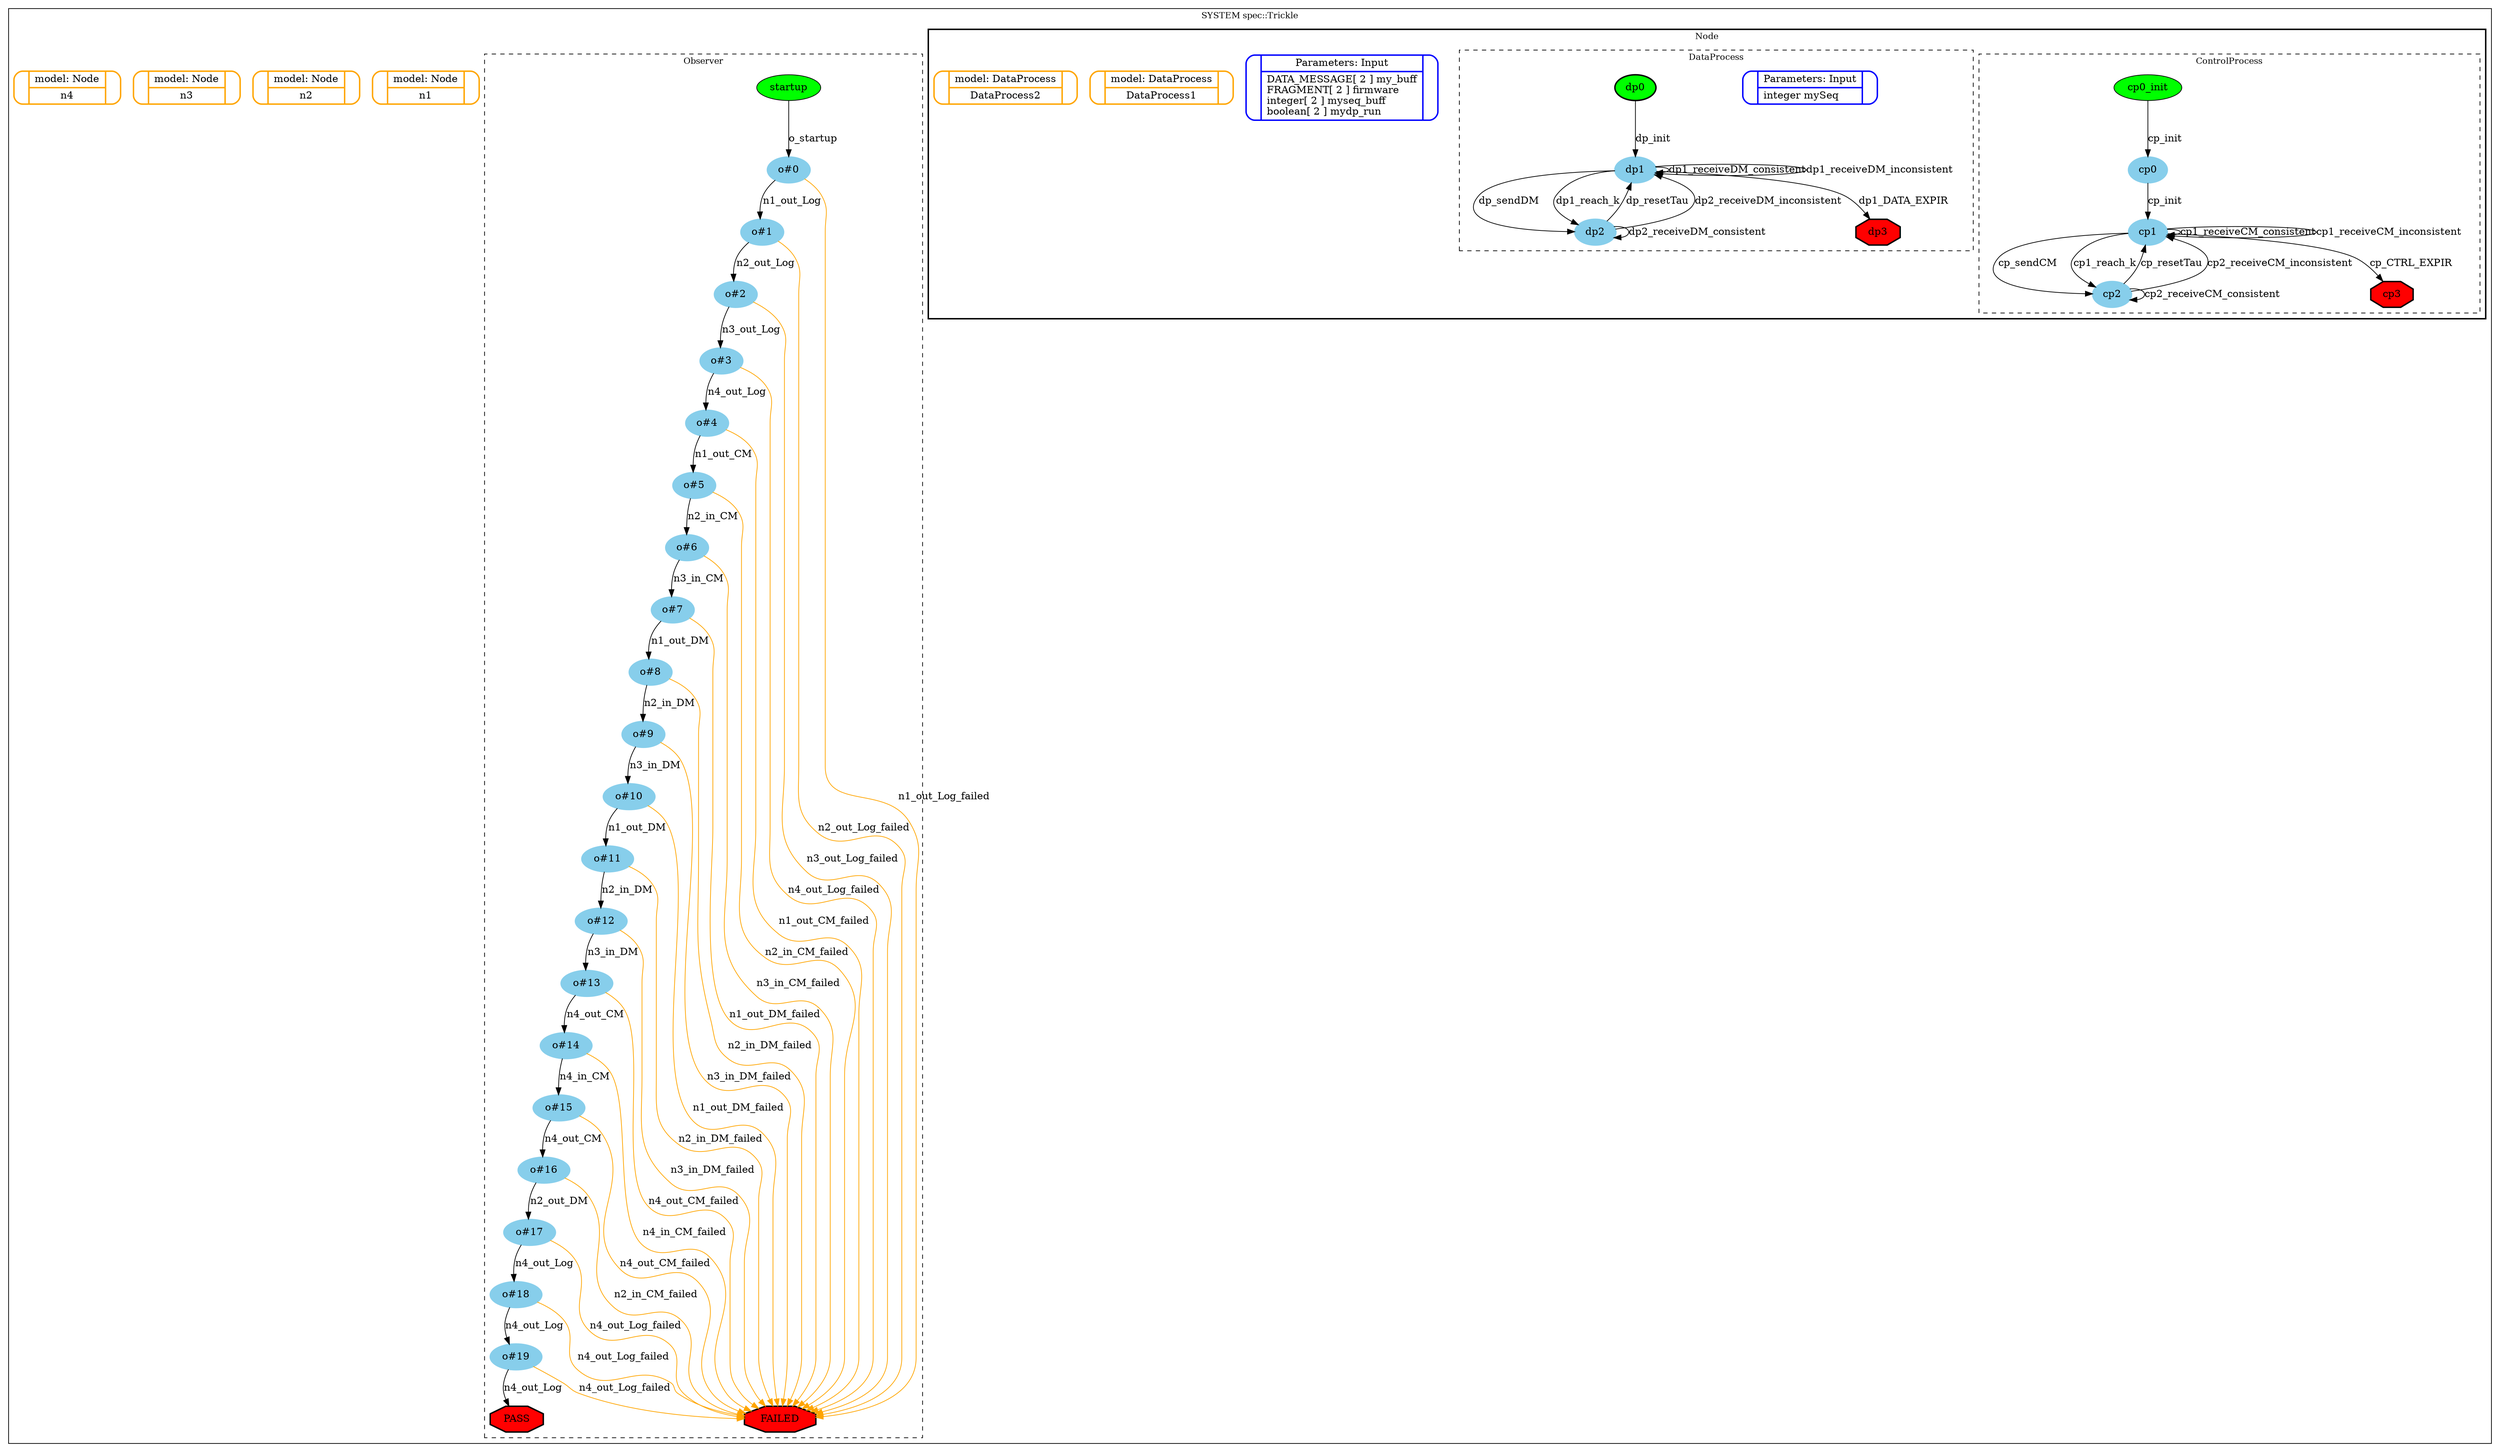 digraph "Trickle" {
compound = true;
fontsize = 12
	subgraph "cluster_spec::Trickle" {
		label = "SYSTEM spec::Trickle"

		subgraph "cluster_spec::Trickle.Node" {
			label = "Node"
			style=bold;

			"spec::Trickle.Node"
			[
				label = "Node"
				shape=point, style=invisible, color=white
			];

			"spec::Trickle.Node#parameters"
			[
				label = "|{Parameters: Input|DATA_MESSAGE[ 2 ] my_buff\l
FRAGMENT[ 2 ] firmware\l
integer[ 2 ] myseq_buff\l
boolean[ 2 ] mydp_run\l
}|"
				shape=Mrecord, style=bold, color=blue
			];

			subgraph "cluster_spec::Trickle.Node.ControlProcess" {
				label = "ControlProcess"
				style=dashed;

				"spec::Trickle.Node.ControlProcess"
				[
					label = "ControlProcess"
					shape=point, style=invisible, color=white
				];

				"spec::Trickle.Node.ControlProcess.cp0_init"
				[
					label = "cp0_init"
					shape=oval, style="filled", fillcolor=green
				];

				"spec::Trickle.Node.ControlProcess.cp0_init" -> "spec::Trickle.Node.ControlProcess.cp0" [ label = "cp_init" ];

				"spec::Trickle.Node.ControlProcess.cp0"
				[
					label = "cp0"
					shape=ellipse, style="bold,filled", color=skyblue
				];

				"spec::Trickle.Node.ControlProcess.cp0" -> "spec::Trickle.Node.ControlProcess.cp1" [ label = "cp_init" ];

				"spec::Trickle.Node.ControlProcess.cp1"
				[
					label = "cp1"
					shape=ellipse, style="bold,filled", color=skyblue
				];

				"spec::Trickle.Node.ControlProcess.cp1" -> "spec::Trickle.Node.ControlProcess.cp2" [ label = "cp_sendCM" ];

				"spec::Trickle.Node.ControlProcess.cp1" -> "spec::Trickle.Node.ControlProcess.cp1" [ label = "cp1_receiveCM_consistent" ];

				"spec::Trickle.Node.ControlProcess.cp1" -> "spec::Trickle.Node.ControlProcess.cp1" [ label = "cp1_receiveCM_inconsistent" ];

				"spec::Trickle.Node.ControlProcess.cp1" -> "spec::Trickle.Node.ControlProcess.cp3" [ label = "cp_CTRL_EXPIR" ];

				"spec::Trickle.Node.ControlProcess.cp1" -> "spec::Trickle.Node.ControlProcess.cp2" [ label = "cp1_reach_k" ];

				"spec::Trickle.Node.ControlProcess.cp2"
				[
					label = "cp2"
					shape=ellipse, style="bold,filled", color=skyblue
				];

				"spec::Trickle.Node.ControlProcess.cp2" -> "spec::Trickle.Node.ControlProcess.cp1" [ label = "cp_resetTau" ];

				"spec::Trickle.Node.ControlProcess.cp2" -> "spec::Trickle.Node.ControlProcess.cp2" [ label = "cp2_receiveCM_consistent" ];

				"spec::Trickle.Node.ControlProcess.cp2" -> "spec::Trickle.Node.ControlProcess.cp1" [ label = "cp2_receiveCM_inconsistent" ];

				"spec::Trickle.Node.ControlProcess.cp3"
				[
					label = "cp3"
					shape=octagon, style="bold,filled", fillcolor=red
				];
			}

			subgraph "cluster_spec::Trickle.Node.DataProcess" {
				label = "DataProcess"
				style=dashed;

				"spec::Trickle.Node.DataProcess"
				[
					label = "DataProcess"
					shape=point, style=invisible, color=white
				];

				"spec::Trickle.Node.DataProcess#parameters"
				[
					label = "|{Parameters: Input|integer mySeq\l
}|"
					shape=Mrecord, style=bold, color=blue
				];

				"spec::Trickle.Node.DataProcess.dp0"
				[
					label = "dp0"
					shape=ellipse, style="bold,filled", fillcolor=green
				];

				"spec::Trickle.Node.DataProcess.dp0" -> "spec::Trickle.Node.DataProcess.dp1" [ label = "dp_init" ];

				"spec::Trickle.Node.DataProcess.dp1"
				[
					label = "dp1"
					shape=ellipse, style="bold,filled", color=skyblue
				];

				"spec::Trickle.Node.DataProcess.dp1" -> "spec::Trickle.Node.DataProcess.dp2" [ label = "dp_sendDM" ];

				"spec::Trickle.Node.DataProcess.dp1" -> "spec::Trickle.Node.DataProcess.dp1" [ label = "dp1_receiveDM_consistent" ];

				"spec::Trickle.Node.DataProcess.dp1" -> "spec::Trickle.Node.DataProcess.dp1" [ label = "dp1_receiveDM_inconsistent" ];

				"spec::Trickle.Node.DataProcess.dp1" -> "spec::Trickle.Node.DataProcess.dp3" [ label = "dp1_DATA_EXPIR" ];

				"spec::Trickle.Node.DataProcess.dp1" -> "spec::Trickle.Node.DataProcess.dp2" [ label = "dp1_reach_k" ];

				"spec::Trickle.Node.DataProcess.dp2"
				[
					label = "dp2"
					shape=ellipse, style="bold,filled", color=skyblue
				];

				"spec::Trickle.Node.DataProcess.dp2" -> "spec::Trickle.Node.DataProcess.dp1" [ label = "dp_resetTau" ];

				"spec::Trickle.Node.DataProcess.dp2" -> "spec::Trickle.Node.DataProcess.dp2" [ label = "dp2_receiveDM_consistent" ];

				"spec::Trickle.Node.DataProcess.dp2" -> "spec::Trickle.Node.DataProcess.dp1" [ label = "dp2_receiveDM_inconsistent" ];

				"spec::Trickle.Node.DataProcess.dp3"
				[
					label = "dp3"
					shape=octagon, style="bold,filled", fillcolor=red
				];
			}

			"spec::Trickle.Node.DataProcess1"
			[
				label = "|{model: DataProcess|DataProcess1}|"
				shape=Mrecord, style=bold, color=orange
			];

			"spec::Trickle.Node.DataProcess2"
			[
				label = "|{model: DataProcess|DataProcess2}|"
				shape=Mrecord, style=bold, color=orange
			];
		}

		subgraph "cluster_spec::Trickle.Observer" {
			label = "Observer"
			style=dashed;

			"spec::Trickle.Observer"
			[
				label = "Observer"
				shape=point, style=invisible, color=white
			];

			"spec::Trickle.Observer.startup"
			[
				label = "startup"
				shape=oval, style="filled", fillcolor=green
			];

			"spec::Trickle.Observer.startup" -> "spec::Trickle.Observer.o#0" [ label = "o_startup" ];

			"spec::Trickle.Observer.o#0"
			[
				label = "o#0"
				shape=ellipse, style="bold,filled", color=skyblue
			];

			"spec::Trickle.Observer.o#0" -> "spec::Trickle.Observer.o#1" [ label = "n1_out_Log" ];

			"spec::Trickle.Observer.o#0" -> "spec::Trickle.Observer.FAILED" [ label = "n1_out_Log_failed", color=orange ];

			"spec::Trickle.Observer.o#1"
			[
				label = "o#1"
				shape=ellipse, style="bold,filled", color=skyblue
			];

			"spec::Trickle.Observer.o#1" -> "spec::Trickle.Observer.o#2" [ label = "n2_out_Log" ];

			"spec::Trickle.Observer.o#1" -> "spec::Trickle.Observer.FAILED" [ label = "n2_out_Log_failed", color=orange ];

			"spec::Trickle.Observer.o#2"
			[
				label = "o#2"
				shape=ellipse, style="bold,filled", color=skyblue
			];

			"spec::Trickle.Observer.o#2" -> "spec::Trickle.Observer.o#3" [ label = "n3_out_Log" ];

			"spec::Trickle.Observer.o#2" -> "spec::Trickle.Observer.FAILED" [ label = "n3_out_Log_failed", color=orange ];

			"spec::Trickle.Observer.o#3"
			[
				label = "o#3"
				shape=ellipse, style="bold,filled", color=skyblue
			];

			"spec::Trickle.Observer.o#3" -> "spec::Trickle.Observer.o#4" [ label = "n4_out_Log" ];

			"spec::Trickle.Observer.o#3" -> "spec::Trickle.Observer.FAILED" [ label = "n4_out_Log_failed", color=orange ];

			"spec::Trickle.Observer.o#4"
			[
				label = "o#4"
				shape=ellipse, style="bold,filled", color=skyblue
			];

			"spec::Trickle.Observer.o#4" -> "spec::Trickle.Observer.o#5" [ label = "n1_out_CM" ];

			"spec::Trickle.Observer.o#4" -> "spec::Trickle.Observer.FAILED" [ label = "n1_out_CM_failed", color=orange ];

			"spec::Trickle.Observer.o#5"
			[
				label = "o#5"
				shape=ellipse, style="bold,filled", color=skyblue
			];

			"spec::Trickle.Observer.o#5" -> "spec::Trickle.Observer.o#6" [ label = "n2_in_CM" ];

			"spec::Trickle.Observer.o#5" -> "spec::Trickle.Observer.FAILED" [ label = "n2_in_CM_failed", color=orange ];

			"spec::Trickle.Observer.o#6"
			[
				label = "o#6"
				shape=ellipse, style="bold,filled", color=skyblue
			];

			"spec::Trickle.Observer.o#6" -> "spec::Trickle.Observer.o#7" [ label = "n3_in_CM" ];

			"spec::Trickle.Observer.o#6" -> "spec::Trickle.Observer.FAILED" [ label = "n3_in_CM_failed", color=orange ];

			"spec::Trickle.Observer.o#7"
			[
				label = "o#7"
				shape=ellipse, style="bold,filled", color=skyblue
			];

			"spec::Trickle.Observer.o#7" -> "spec::Trickle.Observer.o#8" [ label = "n1_out_DM" ];

			"spec::Trickle.Observer.o#7" -> "spec::Trickle.Observer.FAILED" [ label = "n1_out_DM_failed", color=orange ];

			"spec::Trickle.Observer.o#8"
			[
				label = "o#8"
				shape=ellipse, style="bold,filled", color=skyblue
			];

			"spec::Trickle.Observer.o#8" -> "spec::Trickle.Observer.o#9" [ label = "n2_in_DM" ];

			"spec::Trickle.Observer.o#8" -> "spec::Trickle.Observer.FAILED" [ label = "n2_in_DM_failed", color=orange ];

			"spec::Trickle.Observer.o#9"
			[
				label = "o#9"
				shape=ellipse, style="bold,filled", color=skyblue
			];

			"spec::Trickle.Observer.o#9" -> "spec::Trickle.Observer.o#10" [ label = "n3_in_DM" ];

			"spec::Trickle.Observer.o#9" -> "spec::Trickle.Observer.FAILED" [ label = "n3_in_DM_failed", color=orange ];

			"spec::Trickle.Observer.o#10"
			[
				label = "o#10"
				shape=ellipse, style="bold,filled", color=skyblue
			];

			"spec::Trickle.Observer.o#10" -> "spec::Trickle.Observer.o#11" [ label = "n1_out_DM" ];

			"spec::Trickle.Observer.o#10" -> "spec::Trickle.Observer.FAILED" [ label = "n1_out_DM_failed", color=orange ];

			"spec::Trickle.Observer.o#11"
			[
				label = "o#11"
				shape=ellipse, style="bold,filled", color=skyblue
			];

			"spec::Trickle.Observer.o#11" -> "spec::Trickle.Observer.o#12" [ label = "n2_in_DM" ];

			"spec::Trickle.Observer.o#11" -> "spec::Trickle.Observer.FAILED" [ label = "n2_in_DM_failed", color=orange ];

			"spec::Trickle.Observer.o#12"
			[
				label = "o#12"
				shape=ellipse, style="bold,filled", color=skyblue
			];

			"spec::Trickle.Observer.o#12" -> "spec::Trickle.Observer.o#13" [ label = "n3_in_DM" ];

			"spec::Trickle.Observer.o#12" -> "spec::Trickle.Observer.FAILED" [ label = "n3_in_DM_failed", color=orange ];

			"spec::Trickle.Observer.o#13"
			[
				label = "o#13"
				shape=ellipse, style="bold,filled", color=skyblue
			];

			"spec::Trickle.Observer.o#13" -> "spec::Trickle.Observer.o#14" [ label = "n4_out_CM" ];

			"spec::Trickle.Observer.o#13" -> "spec::Trickle.Observer.FAILED" [ label = "n4_out_CM_failed", color=orange ];

			"spec::Trickle.Observer.o#14"
			[
				label = "o#14"
				shape=ellipse, style="bold,filled", color=skyblue
			];

			"spec::Trickle.Observer.o#14" -> "spec::Trickle.Observer.o#15" [ label = "n4_in_CM" ];

			"spec::Trickle.Observer.o#14" -> "spec::Trickle.Observer.FAILED" [ label = "n4_in_CM_failed", color=orange ];

			"spec::Trickle.Observer.o#15"
			[
				label = "o#15"
				shape=ellipse, style="bold,filled", color=skyblue
			];

			"spec::Trickle.Observer.o#15" -> "spec::Trickle.Observer.o#16" [ label = "n4_out_CM" ];

			"spec::Trickle.Observer.o#15" -> "spec::Trickle.Observer.FAILED" [ label = "n4_out_CM_failed", color=orange ];

			"spec::Trickle.Observer.o#16"
			[
				label = "o#16"
				shape=ellipse, style="bold,filled", color=skyblue
			];

			"spec::Trickle.Observer.o#16" -> "spec::Trickle.Observer.o#17" [ label = "n2_out_DM" ];

			"spec::Trickle.Observer.o#16" -> "spec::Trickle.Observer.FAILED" [ label = "n2_in_CM_failed", color=orange ];

			"spec::Trickle.Observer.o#17"
			[
				label = "o#17"
				shape=ellipse, style="bold,filled", color=skyblue
			];

			"spec::Trickle.Observer.o#17" -> "spec::Trickle.Observer.o#18" [ label = "n4_out_Log" ];

			"spec::Trickle.Observer.o#17" -> "spec::Trickle.Observer.FAILED" [ label = "n4_out_Log_failed", color=orange ];

			"spec::Trickle.Observer.o#18"
			[
				label = "o#18"
				shape=ellipse, style="bold,filled", color=skyblue
			];

			"spec::Trickle.Observer.o#18" -> "spec::Trickle.Observer.o#19" [ label = "n4_out_Log" ];

			"spec::Trickle.Observer.o#18" -> "spec::Trickle.Observer.FAILED" [ label = "n4_out_Log_failed", color=orange ];

			"spec::Trickle.Observer.o#19"
			[
				label = "o#19"
				shape=ellipse, style="bold,filled", color=skyblue
			];

			"spec::Trickle.Observer.o#19" -> "spec::Trickle.Observer.PASS" [ label = "n4_out_Log" ];

			"spec::Trickle.Observer.o#19" -> "spec::Trickle.Observer.FAILED" [ label = "n4_out_Log_failed", color=orange ];

			"spec::Trickle.Observer.PASS"
			[
				label = "PASS"
				shape=octagon, style="bold,filled", fillcolor=red
			];

			"spec::Trickle.Observer.FAILED"
			[
				label = "FAILED"
				shape=octagon, style="bold,filled", fillcolor=red
			];
		}

		"spec::Trickle.n1"
		[
			label = "|{model: Node|n1}|"
			shape=Mrecord, style=bold, color=orange
		];

		"spec::Trickle.n2"
		[
			label = "|{model: Node|n2}|"
			shape=Mrecord, style=bold, color=orange
		];

		"spec::Trickle.n3"
		[
			label = "|{model: Node|n3}|"
			shape=Mrecord, style=bold, color=orange
		];

		"spec::Trickle.n4"
		[
			label = "|{model: Node|n4}|"
			shape=Mrecord, style=bold, color=orange
		];
	}
}

